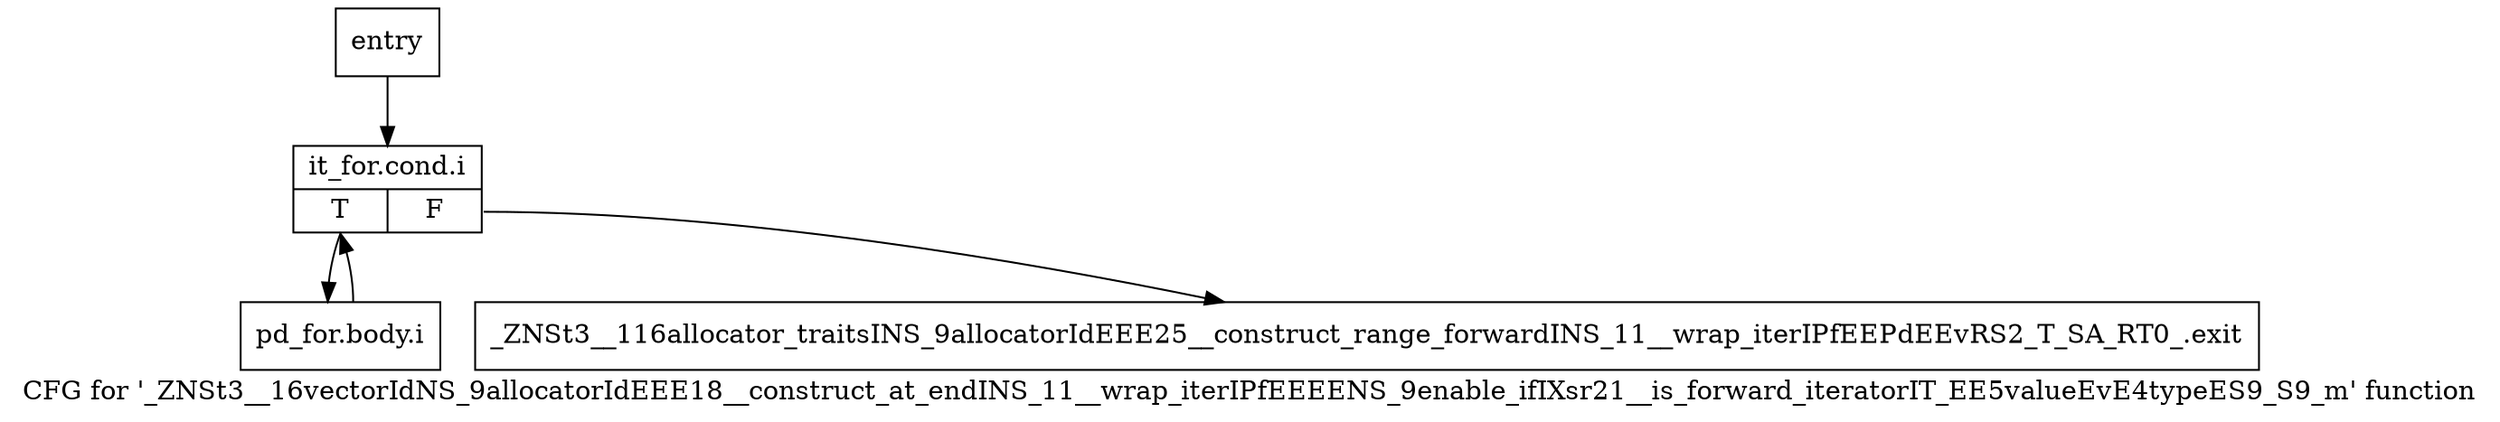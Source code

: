 digraph "CFG for '_ZNSt3__16vectorIdNS_9allocatorIdEEE18__construct_at_endINS_11__wrap_iterIPfEEEENS_9enable_ifIXsr21__is_forward_iteratorIT_EE5valueEvE4typeES9_S9_m' function" {
	label="CFG for '_ZNSt3__16vectorIdNS_9allocatorIdEEE18__construct_at_endINS_11__wrap_iterIPfEEEENS_9enable_ifIXsr21__is_forward_iteratorIT_EE5valueEvE4typeES9_S9_m' function";

	Node0x6d30280 [shape=record,label="{entry}"];
	Node0x6d30280 -> Node0x6d302d0;
	Node0x6d302d0 [shape=record,label="{it_for.cond.i|{<s0>T|<s1>F}}"];
	Node0x6d302d0:s0 -> Node0x6d30320;
	Node0x6d302d0:s1 -> Node0x6d30370;
	Node0x6d30320 [shape=record,label="{pd_for.body.i}"];
	Node0x6d30320 -> Node0x6d302d0;
	Node0x6d30370 [shape=record,label="{_ZNSt3__116allocator_traitsINS_9allocatorIdEEE25__construct_range_forwardINS_11__wrap_iterIPfEEPdEEvRS2_T_SA_RT0_.exit}"];
}
